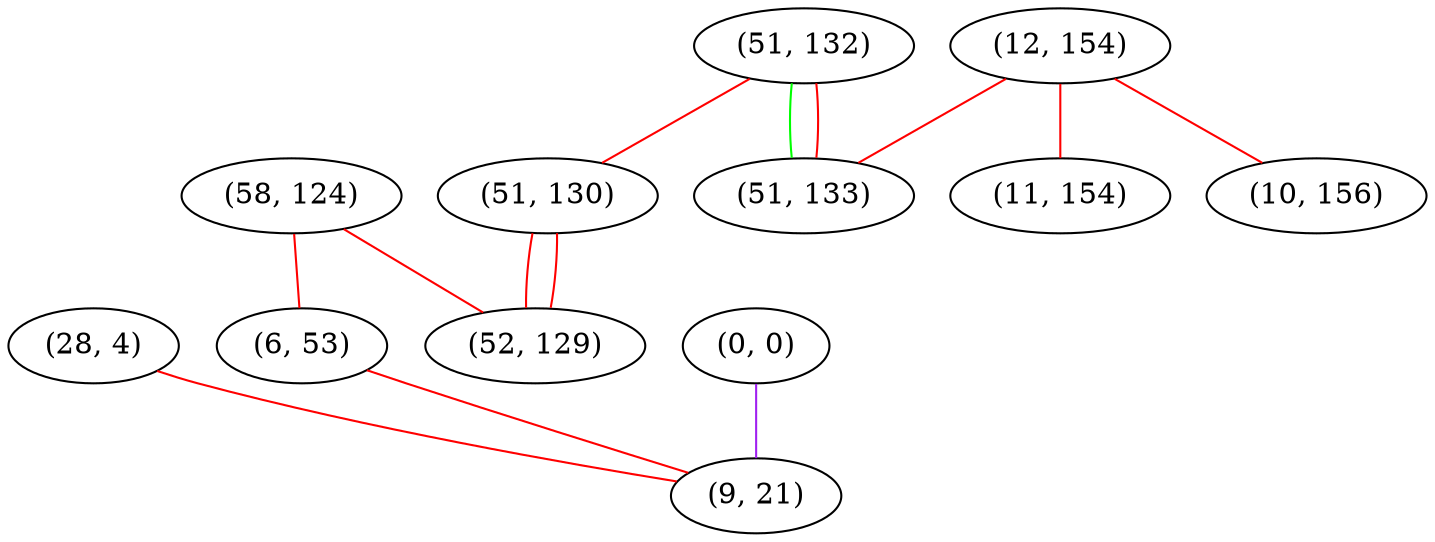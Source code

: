 graph "" {
"(28, 4)";
"(58, 124)";
"(12, 154)";
"(51, 132)";
"(51, 130)";
"(6, 53)";
"(51, 133)";
"(11, 154)";
"(0, 0)";
"(9, 21)";
"(52, 129)";
"(10, 156)";
"(28, 4)" -- "(9, 21)"  [color=red, key=0, weight=1];
"(58, 124)" -- "(52, 129)"  [color=red, key=0, weight=1];
"(58, 124)" -- "(6, 53)"  [color=red, key=0, weight=1];
"(12, 154)" -- "(11, 154)"  [color=red, key=0, weight=1];
"(12, 154)" -- "(10, 156)"  [color=red, key=0, weight=1];
"(12, 154)" -- "(51, 133)"  [color=red, key=0, weight=1];
"(51, 132)" -- "(51, 130)"  [color=red, key=0, weight=1];
"(51, 132)" -- "(51, 133)"  [color=green, key=0, weight=2];
"(51, 132)" -- "(51, 133)"  [color=red, key=1, weight=1];
"(51, 130)" -- "(52, 129)"  [color=red, key=0, weight=1];
"(51, 130)" -- "(52, 129)"  [color=red, key=1, weight=1];
"(6, 53)" -- "(9, 21)"  [color=red, key=0, weight=1];
"(0, 0)" -- "(9, 21)"  [color=purple, key=0, weight=4];
}
